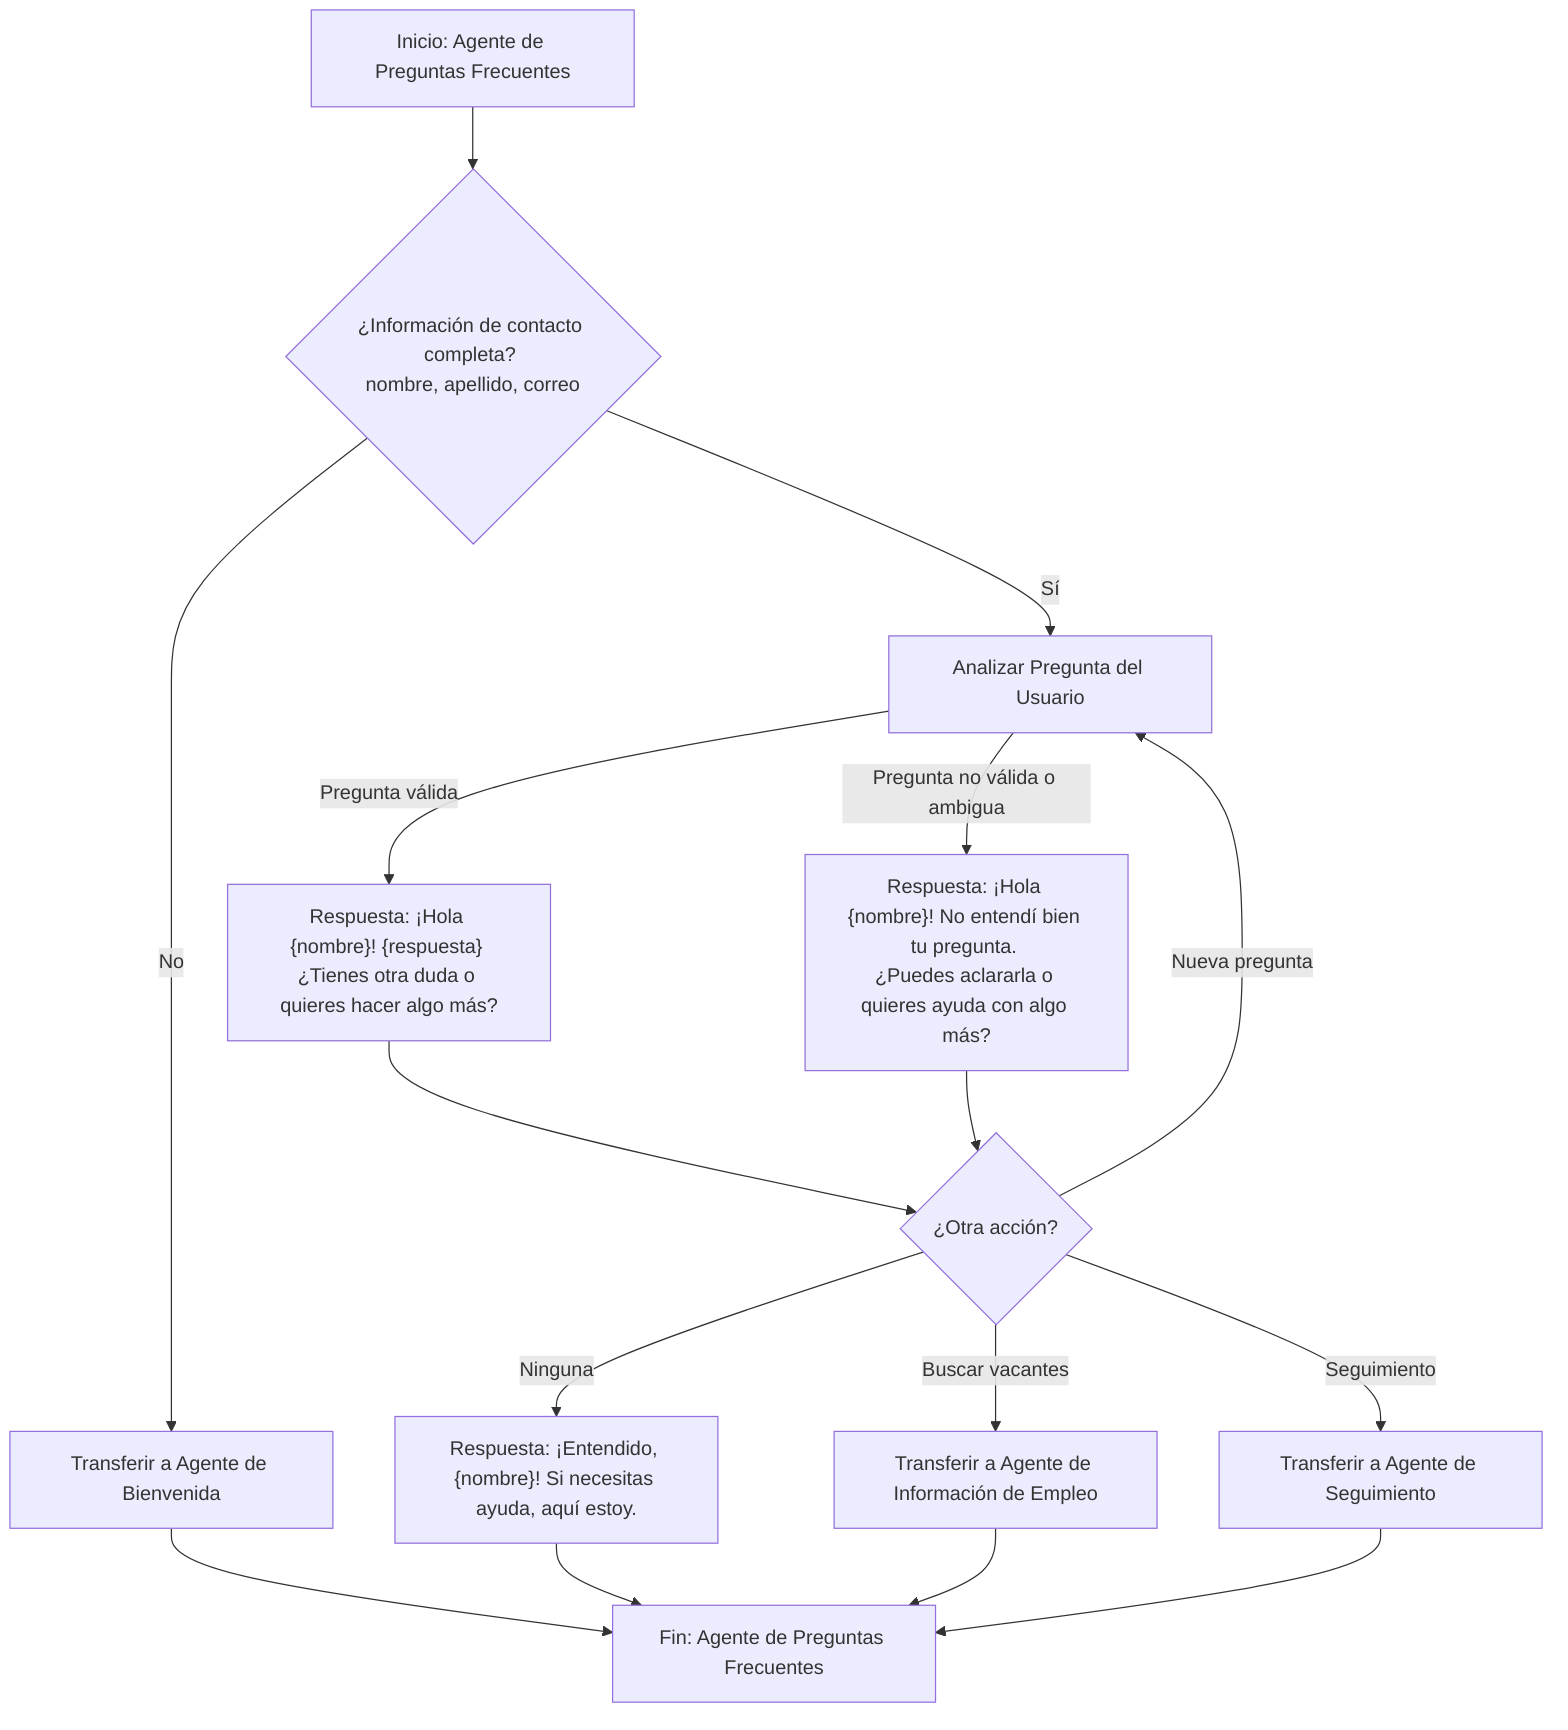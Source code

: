 graph TD
    A[Inicio: Agente de Preguntas Frecuentes] --> B{¿Información de contacto completa? <br>nombre, apellido, correo}
    
    B -->|No| C[Transferir a Agente de Bienvenida] --> Z[Fin: Agente de Preguntas Frecuentes]
    B -->|Sí| D[Analizar Pregunta del Usuario]
    
    D -->|Pregunta válida| E["Respuesta: ¡Hola {nombre}! {respuesta} <br>¿Tienes otra duda o quieres hacer algo más?"] --> F{¿Otra acción?}
    D -->|Pregunta no válida o ambigua| G["Respuesta: ¡Hola {nombre}! No entendí bien tu pregunta. <br>¿Puedes aclararla o quieres ayuda con algo más?"] --> F
    
    F -->|Nueva pregunta| D
    F -->|Buscar vacantes| H[Transferir a Agente de Información de Empleo]
    F -->|Seguimiento| I[Transferir a Agente de Seguimiento]
    F -->|Ninguna| J["Respuesta: ¡Entendido, {nombre}! Si necesitas ayuda, aquí estoy."] --> Z
    
    H --> Z
    I --> Z
    
    Z[Fin: Agente de Preguntas Frecuentes]